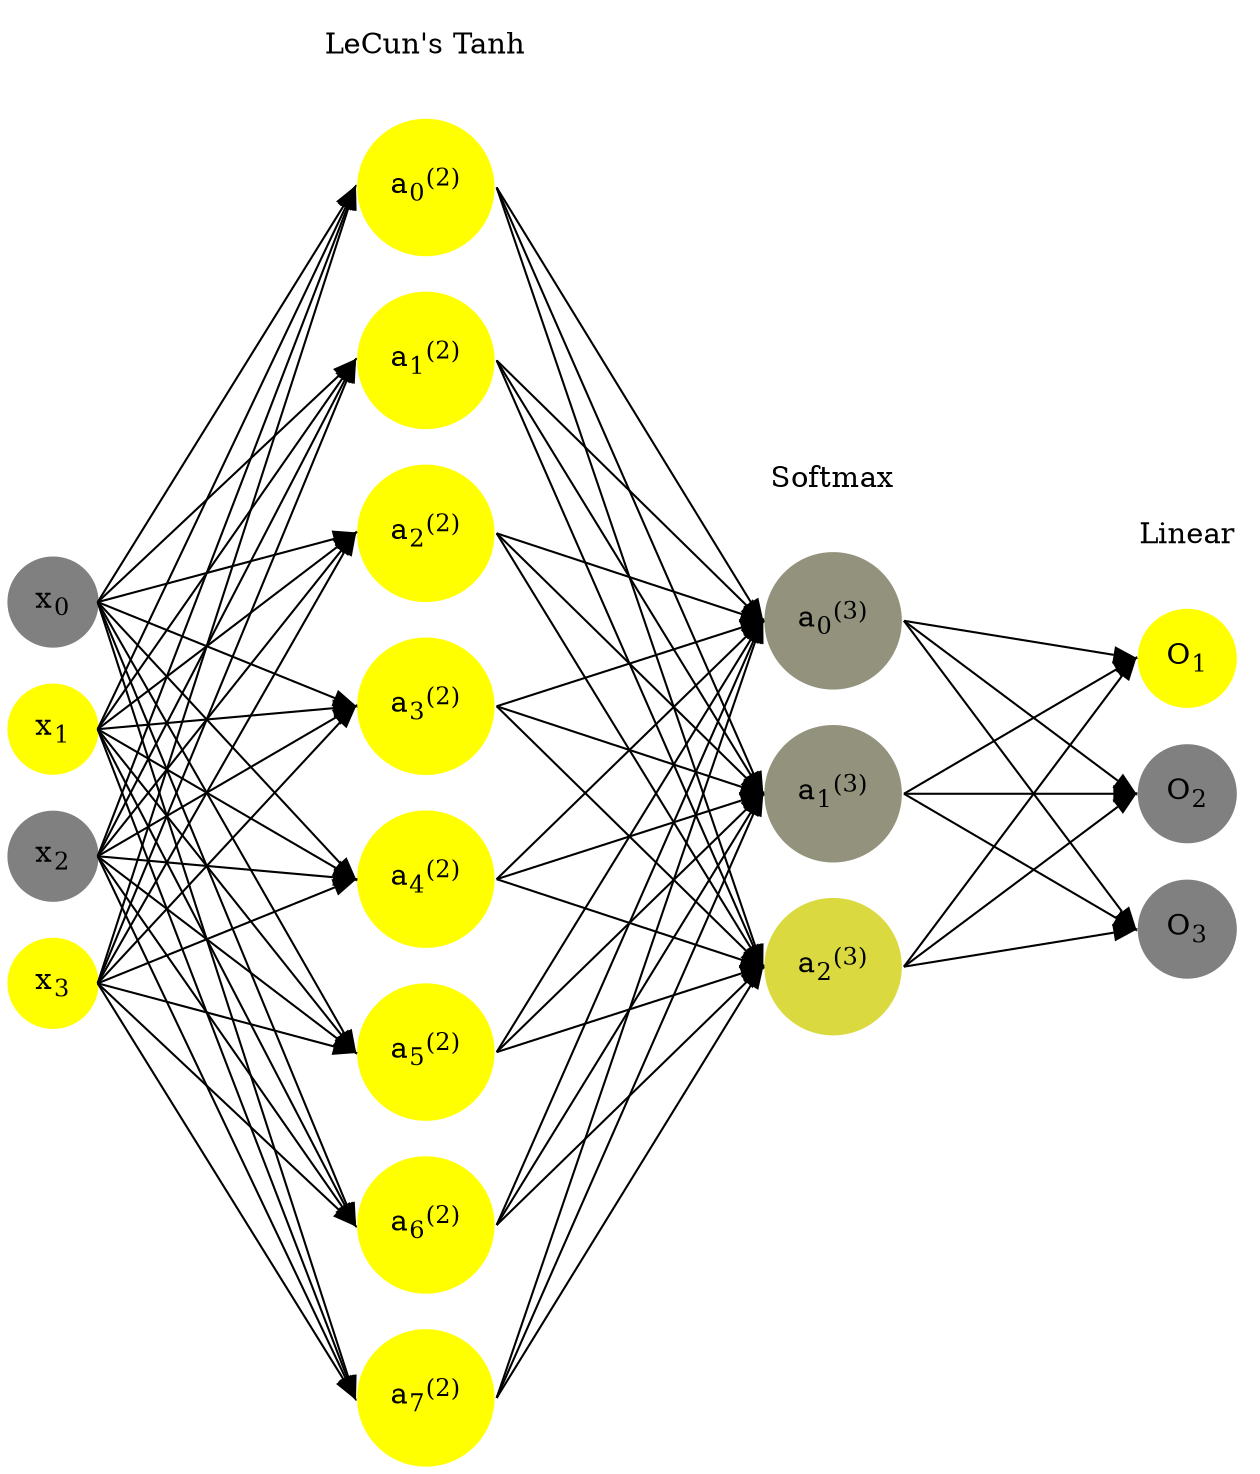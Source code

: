 digraph G {
	rankdir = LR;
	splines=false;
	edge[style=invis];
	ranksep= 1.4;
	{
	node [shape=circle, color="0.1667, 0.0, 0.5", style=filled, fillcolor="0.1667, 0.0, 0.5"];
	x0 [label=<x<sub>0</sub>>];
	}
	{
	node [shape=circle, color="0.1667, 1.0, 1.0", style=filled, fillcolor="0.1667, 1.0, 1.0"];
	x1 [label=<x<sub>1</sub>>];
	}
	{
	node [shape=circle, color="0.1667, 0.0, 0.5", style=filled, fillcolor="0.1667, 0.0, 0.5"];
	x2 [label=<x<sub>2</sub>>];
	}
	{
	node [shape=circle, color="0.1667, 1.0, 1.0", style=filled, fillcolor="0.1667, 1.0, 1.0"];
	x3 [label=<x<sub>3</sub>>];
	}
	{
	node [shape=circle, color="0.1667, 1.715575, 1.357787", style=filled, fillcolor="0.1667, 1.715575, 1.357787"];
	a02 [label=<a<sub>0</sub><sup>(2)</sup>>];
	}
	{
	node [shape=circle, color="0.1667, 1.715701, 1.357851", style=filled, fillcolor="0.1667, 1.715701, 1.357851"];
	a12 [label=<a<sub>1</sub><sup>(2)</sup>>];
	}
	{
	node [shape=circle, color="0.1667, 1.715820, 1.357910", style=filled, fillcolor="0.1667, 1.715820, 1.357910"];
	a22 [label=<a<sub>2</sub><sup>(2)</sup>>];
	}
	{
	node [shape=circle, color="0.1667, 1.715784, 1.357892", style=filled, fillcolor="0.1667, 1.715784, 1.357892"];
	a32 [label=<a<sub>3</sub><sup>(2)</sup>>];
	}
	{
	node [shape=circle, color="0.1667, 1.715010, 1.357505", style=filled, fillcolor="0.1667, 1.715010, 1.357505"];
	a42 [label=<a<sub>4</sub><sup>(2)</sup>>];
	}
	{
	node [shape=circle, color="0.1667, 1.715740, 1.357870", style=filled, fillcolor="0.1667, 1.715740, 1.357870"];
	a52 [label=<a<sub>5</sub><sup>(2)</sup>>];
	}
	{
	node [shape=circle, color="0.1667, 1.715478, 1.357739", style=filled, fillcolor="0.1667, 1.715478, 1.357739"];
	a62 [label=<a<sub>6</sub><sup>(2)</sup>>];
	}
	{
	node [shape=circle, color="0.1667, 1.714770, 1.357385", style=filled, fillcolor="0.1667, 1.714770, 1.357385"];
	a72 [label=<a<sub>7</sub><sup>(2)</sup>>];
	}
	{
	node [shape=circle, color="0.1667, 0.146041, 0.573021", style=filled, fillcolor="0.1667, 0.146041, 0.573021"];
	a03 [label=<a<sub>0</sub><sup>(3)</sup>>];
	}
	{
	node [shape=circle, color="0.1667, 0.149921, 0.574960", style=filled, fillcolor="0.1667, 0.149921, 0.574960"];
	a13 [label=<a<sub>1</sub><sup>(3)</sup>>];
	}
	{
	node [shape=circle, color="0.1667, 0.704038, 0.852019", style=filled, fillcolor="0.1667, 0.704038, 0.852019"];
	a23 [label=<a<sub>2</sub><sup>(3)</sup>>];
	}
	{
	node [shape=circle, color="0.1667, 1.0, 1.0", style=filled, fillcolor="0.1667, 1.0, 1.0"];
	O1 [label=<O<sub>1</sub>>];
	}
	{
	node [shape=circle, color="0.1667, 0.0, 0.5", style=filled, fillcolor="0.1667, 0.0, 0.5"];
	O2 [label=<O<sub>2</sub>>];
	}
	{
	node [shape=circle, color="0.1667, 0.0, 0.5", style=filled, fillcolor="0.1667, 0.0, 0.5"];
	O3 [label=<O<sub>3</sub>>];
	}
	{
	rank=same;
	x0->x1->x2->x3;
	}
	{
	rank=same;
	a02->a12->a22->a32->a42->a52->a62->a72;
	}
	{
	rank=same;
	a03->a13->a23;
	}
	{
	rank=same;
	O1->O2->O3;
	}
	l1 [shape=plaintext,label="LeCun's Tanh"];
	l1->a02;
	{rank=same; l1;a02};
	l2 [shape=plaintext,label="Softmax"];
	l2->a03;
	{rank=same; l2;a03};
	l3 [shape=plaintext,label="Linear"];
	l3->O1;
	{rank=same; l3;O1};
edge[style=solid, tailport=e, headport=w];
	{x0;x1;x2;x3} -> {a02;a12;a22;a32;a42;a52;a62;a72};
	{a02;a12;a22;a32;a42;a52;a62;a72} -> {a03;a13;a23};
	{a03;a13;a23} -> {O1,O2,O3};
}